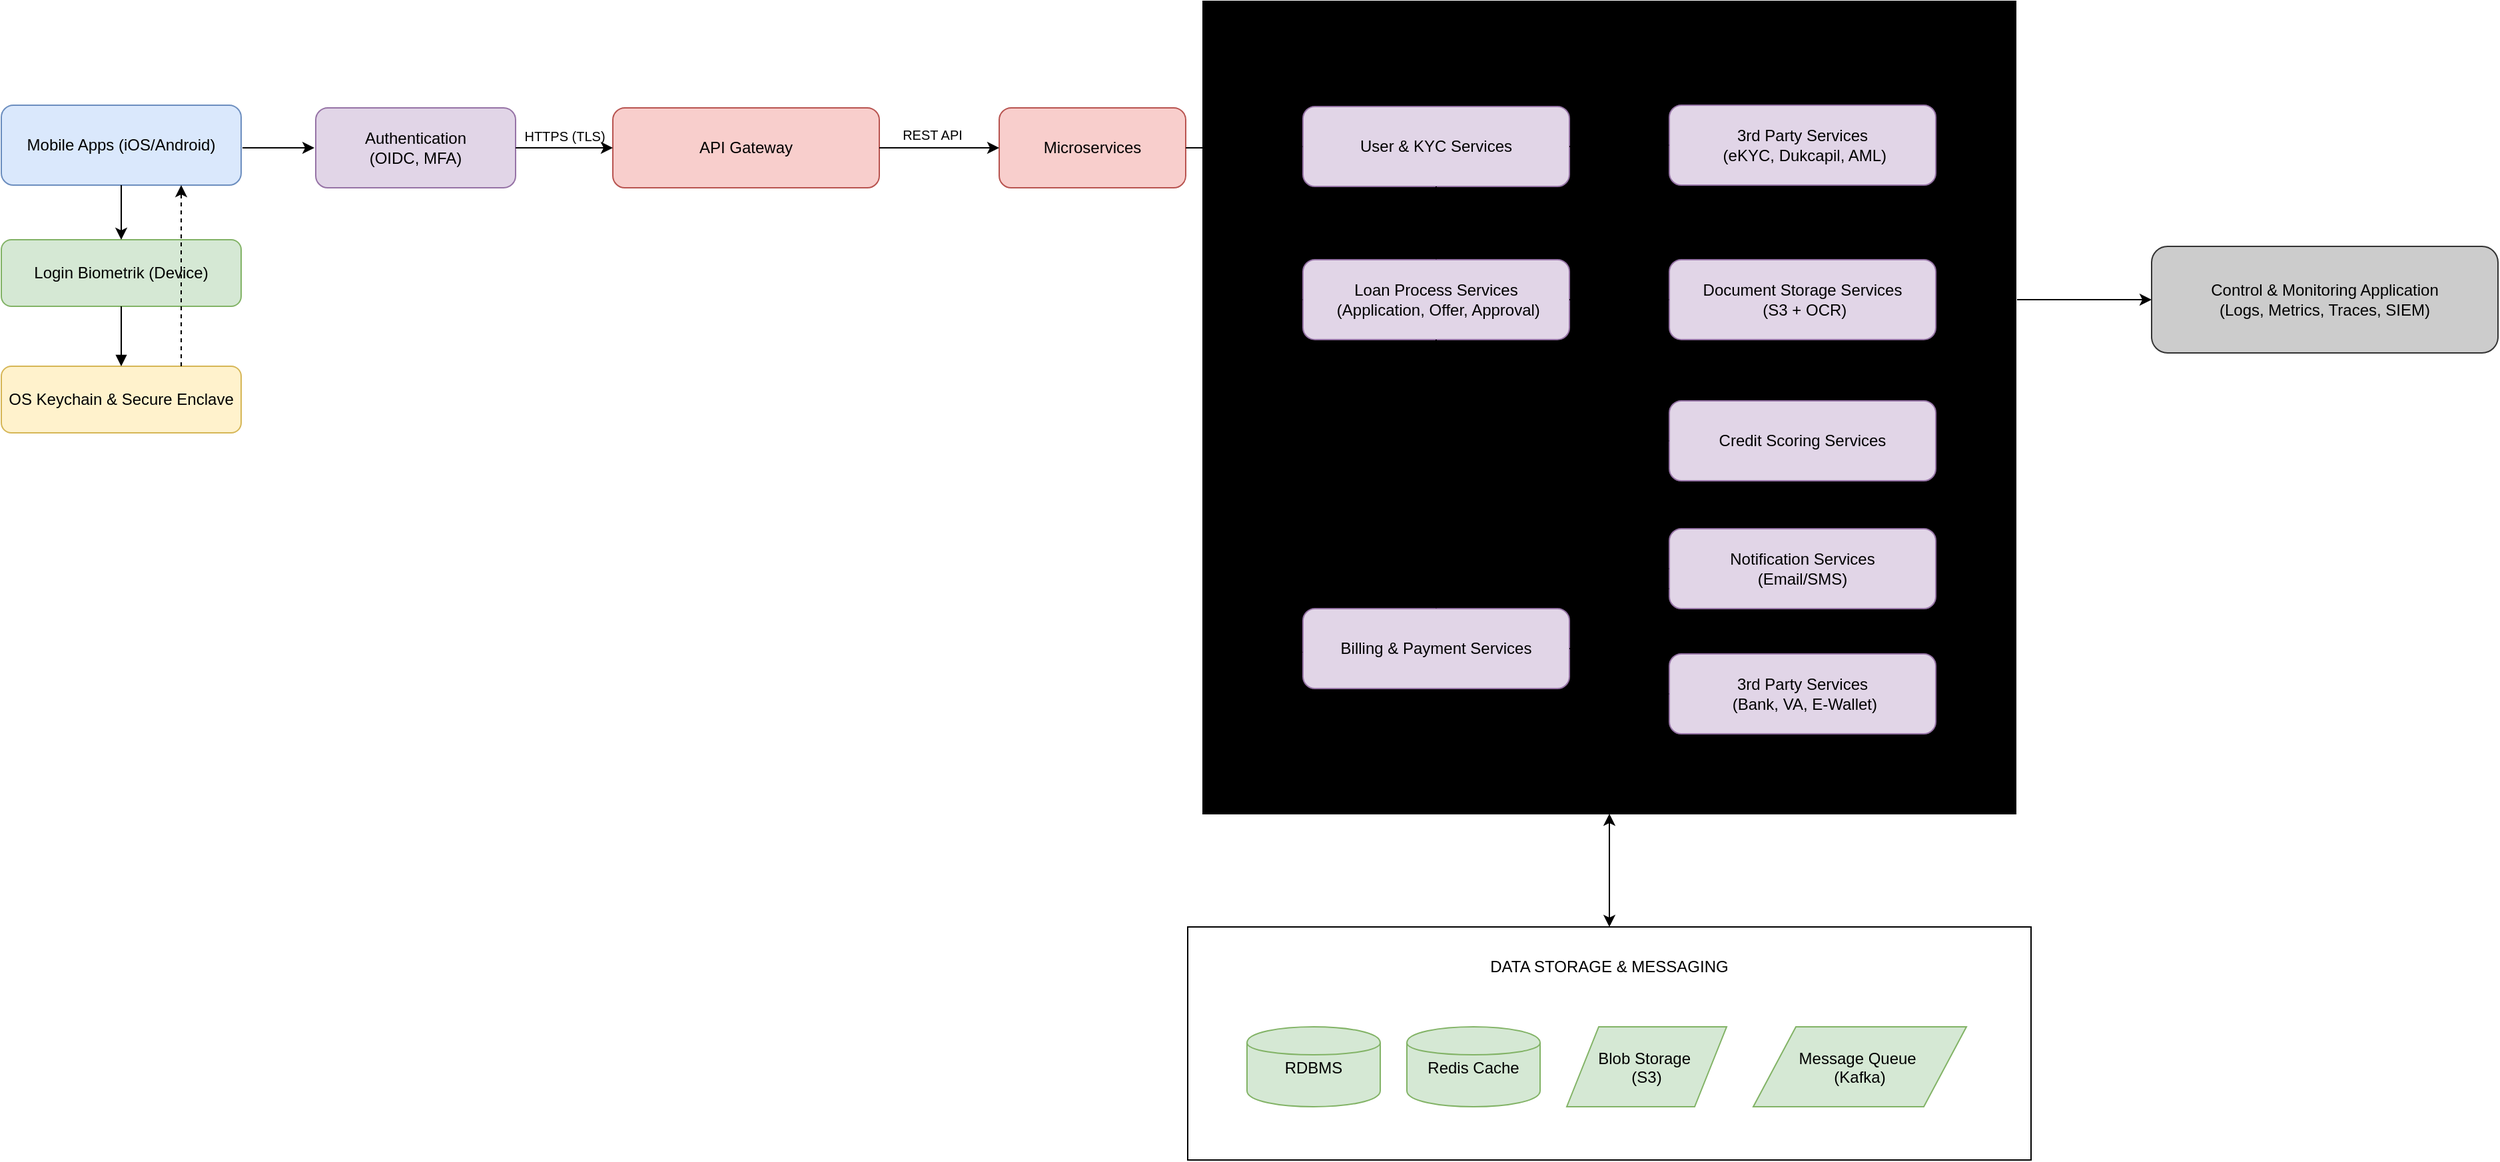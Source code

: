<mxfile version="28.1.1" pages="2">
  <diagram id="PTXYZ" name="High-Level Architecture">
    <mxGraphModel dx="3846" dy="1289" grid="1" gridSize="10" guides="1" tooltips="1" connect="1" arrows="1" fold="1" page="1" pageScale="1" pageWidth="1600" pageHeight="1200" math="0" shadow="0">
      <root>
        <mxCell id="0" />
        <mxCell id="1" parent="0" />
        <mxCell id="D2dvSJBulsznXSkZjUXN-6" value="" style="rounded=0;whiteSpace=wrap;html=1;fillColor=light-dark(#FFFFFF,#707070);" vertex="1" parent="1">
          <mxGeometry x="768.5" y="765" width="633" height="175" as="geometry" />
        </mxCell>
        <mxCell id="7igyXKNayghsl_1RYZRh-17" value="" style="whiteSpace=wrap;html=1;aspect=fixed;strokeColor=light-dark(#000000,#797979);fillColor=light-dark(#000000,#6D6D6D);" vertex="1" parent="1">
          <mxGeometry x="780" y="70" width="610" height="610" as="geometry" />
        </mxCell>
        <mxCell id="mobile" value="Mobile Apps (iOS/Android)" style="shape=rectangle;whiteSpace=wrap;rounded=1;fillColor=#dae8fc;strokeColor=#6c8ebf;" parent="1" vertex="1">
          <mxGeometry x="-122" y="148" width="180" height="60" as="geometry" />
        </mxCell>
        <mxCell id="bio" value="Login Biometrik (Device)" style="shape=rectangle;whiteSpace=wrap;rounded=1;fillColor=#d5e8d4;strokeColor=#82b366;" parent="1" vertex="1">
          <mxGeometry x="-122" y="249" width="180" height="50" as="geometry" />
        </mxCell>
        <mxCell id="keychain" value="OS Keychain &amp; Secure Enclave" style="shape=rectangle;whiteSpace=wrap;rounded=1;fillColor=#fff2cc;strokeColor=#d6b656;" parent="1" vertex="1">
          <mxGeometry x="-122" y="344" width="180" height="50" as="geometry" />
        </mxCell>
        <mxCell id="apigw" value="API Gateway" style="shape=rectangle;whiteSpace=wrap;rounded=1;fillColor=#f8cecc;strokeColor=#b85450;" parent="1" vertex="1">
          <mxGeometry x="337" y="150" width="200" height="60" as="geometry" />
        </mxCell>
        <mxCell id="auth" value="Authentication&#xa;(OIDC, MFA)" style="shape=rectangle;whiteSpace=wrap;rounded=1;fillColor=#e1d5e7;strokeColor=#9673a6;" parent="1" vertex="1">
          <mxGeometry x="114" y="150" width="150" height="60" as="geometry" />
        </mxCell>
        <mxCell id="userkyc" value="User &amp; KYC Services" style="shape=rectangle;whiteSpace=wrap;rounded=1;fillColor=#e1d5e7;strokeColor=#9673a6;" parent="1" vertex="1">
          <mxGeometry x="855" y="149" width="200" height="60" as="geometry" />
        </mxCell>
        <mxCell id="loan" value="Loan Process Services&#xa; (Application, Offer, Approval)" style="shape=rectangle;whiteSpace=wrap;rounded=1;fillColor=#e1d5e7;strokeColor=#9673a6;" parent="1" vertex="1">
          <mxGeometry x="855" y="264" width="200" height="60" as="geometry" />
        </mxCell>
        <mxCell id="billing" value="Billing &amp; Payment Services" style="shape=rectangle;whiteSpace=wrap;rounded=1;fillColor=#e1d5e7;strokeColor=#9673a6;" parent="1" vertex="1">
          <mxGeometry x="855" y="526" width="200" height="60" as="geometry" />
        </mxCell>
        <mxCell id="obs" value="Control &amp; Monitoring Application&#xa;(Logs, Metrics, Traces, SIEM)" style="shape=rectangle;whiteSpace=wrap;rounded=1;fillColor=#cccccc;strokeColor=#333333;" parent="1" vertex="1">
          <mxGeometry x="1492" y="254" width="260" height="80" as="geometry" />
        </mxCell>
        <mxCell id="edge2" style="edgeStyle=elbowEdgeStyle;endArrow=block;rounded=0;" parent="1" source="bio" target="keychain" edge="1">
          <mxGeometry relative="1" as="geometry" />
        </mxCell>
        <mxCell id="Rmtr-ritD28WPV-W0xzt-1" value="" style="endArrow=classic;html=1;rounded=0;entryX=0.75;entryY=1;entryDx=0;entryDy=0;exitX=0.75;exitY=0;exitDx=0;exitDy=0;dashed=1;" edge="1" parent="1" source="keychain" target="mobile">
          <mxGeometry width="50" height="50" relative="1" as="geometry">
            <mxPoint x="178" y="328" as="sourcePoint" />
            <mxPoint x="228" y="278" as="targetPoint" />
          </mxGeometry>
        </mxCell>
        <mxCell id="Rmtr-ritD28WPV-W0xzt-2" value="&lt;font style=&quot;font-size: 10px;&quot;&gt;HTTPS (TLS)&lt;/font&gt;" style="text;strokeColor=none;align=center;fillColor=none;html=1;verticalAlign=middle;whiteSpace=wrap;rounded=0;" vertex="1" parent="1">
          <mxGeometry x="261" y="156" width="80" height="30" as="geometry" />
        </mxCell>
        <mxCell id="Rmtr-ritD28WPV-W0xzt-3" value="Microservices" style="shape=rectangle;whiteSpace=wrap;rounded=1;fillColor=light-dark(#F8CECC,#A08643);strokeColor=light-dark(#b85450, #f3d78c);" vertex="1" parent="1">
          <mxGeometry x="627" y="150" width="140" height="60" as="geometry" />
        </mxCell>
        <mxCell id="Rmtr-ritD28WPV-W0xzt-4" value="" style="endArrow=classic;html=1;rounded=0;entryX=0;entryY=0.5;entryDx=0;entryDy=0;" edge="1" parent="1">
          <mxGeometry width="50" height="50" relative="1" as="geometry">
            <mxPoint x="537" y="180" as="sourcePoint" />
            <mxPoint x="627.0" y="180" as="targetPoint" />
          </mxGeometry>
        </mxCell>
        <mxCell id="Rmtr-ritD28WPV-W0xzt-5" value="&lt;font style=&quot;font-size: 10px;&quot;&gt;REST API&lt;/font&gt;" style="text;strokeColor=none;align=center;fillColor=none;html=1;verticalAlign=middle;whiteSpace=wrap;rounded=0;" vertex="1" parent="1">
          <mxGeometry x="537" y="155" width="80" height="30" as="geometry" />
        </mxCell>
        <mxCell id="Rmtr-ritD28WPV-W0xzt-9" value="" style="endArrow=classic;html=1;rounded=0;exitX=0.5;exitY=1;exitDx=0;exitDy=0;" edge="1" parent="1" source="mobile" target="bio">
          <mxGeometry width="50" height="50" relative="1" as="geometry">
            <mxPoint x="398" y="418" as="sourcePoint" />
            <mxPoint x="448" y="368" as="targetPoint" />
          </mxGeometry>
        </mxCell>
        <mxCell id="Rmtr-ritD28WPV-W0xzt-10" value="" style="endArrow=classic;html=1;rounded=0;entryX=0;entryY=0.5;entryDx=0;entryDy=0;" edge="1" parent="1">
          <mxGeometry width="50" height="50" relative="1" as="geometry">
            <mxPoint x="59" y="180" as="sourcePoint" />
            <mxPoint x="113" y="180" as="targetPoint" />
          </mxGeometry>
        </mxCell>
        <mxCell id="Rmtr-ritD28WPV-W0xzt-11" value="" style="endArrow=classic;html=1;rounded=0;exitX=1;exitY=0.5;exitDx=0;exitDy=0;entryX=0;entryY=0.5;entryDx=0;entryDy=0;" edge="1" parent="1" source="auth" target="apigw">
          <mxGeometry width="50" height="50" relative="1" as="geometry">
            <mxPoint x="270" y="370" as="sourcePoint" />
            <mxPoint x="420" y="370" as="targetPoint" />
          </mxGeometry>
        </mxCell>
        <mxCell id="Rmtr-ritD28WPV-W0xzt-13" value="" style="endArrow=classic;html=1;rounded=0;exitX=0.5;exitY=1;exitDx=0;exitDy=0;" edge="1" parent="1" source="userkyc" target="loan">
          <mxGeometry width="50" height="50" relative="1" as="geometry">
            <mxPoint x="950" y="210" as="sourcePoint" />
            <mxPoint x="680" y="530" as="targetPoint" />
          </mxGeometry>
        </mxCell>
        <mxCell id="Rmtr-ritD28WPV-W0xzt-14" value="" style="endArrow=classic;html=1;rounded=0;exitX=0.5;exitY=1;exitDx=0;exitDy=0;" edge="1" parent="1" source="loan" target="billing">
          <mxGeometry width="50" height="50" relative="1" as="geometry">
            <mxPoint x="960" y="326" as="sourcePoint" />
            <mxPoint x="760" y="476" as="targetPoint" />
          </mxGeometry>
        </mxCell>
        <mxCell id="Rmtr-ritD28WPV-W0xzt-15" value="3rd Party Services&#xa; (eKYC, Dukcapil, AML)" style="shape=rectangle;whiteSpace=wrap;rounded=1;fillColor=light-dark(#e1d5e7, #6bb3ff);strokeColor=light-dark(#9673a6, #9fb2fe);" vertex="1" parent="1">
          <mxGeometry x="1130" y="148" width="200" height="60" as="geometry" />
        </mxCell>
        <mxCell id="Rmtr-ritD28WPV-W0xzt-16" value="Document Storage Services&#xa; (S3 + OCR)" style="shape=rectangle;whiteSpace=wrap;rounded=1;fillColor=light-dark(#e1d5e7, #6bb3ff);strokeColor=light-dark(#9673a6, #9fb2fe);" vertex="1" parent="1">
          <mxGeometry x="1130" y="264" width="200" height="60" as="geometry" />
        </mxCell>
        <mxCell id="Rmtr-ritD28WPV-W0xzt-17" value="Credit Scoring Services" style="shape=rectangle;whiteSpace=wrap;rounded=1;fillColor=light-dark(#e1d5e7, #6bb3ff);strokeColor=light-dark(#9673a6, #9fb2fe);" vertex="1" parent="1">
          <mxGeometry x="1130" y="370" width="200" height="60" as="geometry" />
        </mxCell>
        <mxCell id="Rmtr-ritD28WPV-W0xzt-18" value="Notification Services&#xa;(Email/SMS)" style="shape=rectangle;whiteSpace=wrap;rounded=1;fillColor=light-dark(#e1d5e7, #6bb3ff);strokeColor=light-dark(#9673a6, #9fb2fe);" vertex="1" parent="1">
          <mxGeometry x="1130" y="466" width="200" height="60" as="geometry" />
        </mxCell>
        <mxCell id="7igyXKNayghsl_1RYZRh-1" value="3rd Party Services&#xa; (Bank, VA, E-Wallet)" style="shape=rectangle;whiteSpace=wrap;rounded=1;fillColor=light-dark(#e1d5e7, #6bb3ff);strokeColor=light-dark(#9673a6, #9fb2fe);" vertex="1" parent="1">
          <mxGeometry x="1130" y="560" width="200" height="60" as="geometry" />
        </mxCell>
        <mxCell id="7igyXKNayghsl_1RYZRh-3" value="" style="endArrow=none;html=1;rounded=0;" edge="1" parent="1">
          <mxGeometry width="50" height="50" relative="1" as="geometry">
            <mxPoint x="800" y="560" as="sourcePoint" />
            <mxPoint x="800" y="180" as="targetPoint" />
          </mxGeometry>
        </mxCell>
        <mxCell id="7igyXKNayghsl_1RYZRh-4" value="" style="endArrow=classic;html=1;rounded=0;entryX=0;entryY=0.5;entryDx=0;entryDy=0;" edge="1" parent="1" target="userkyc">
          <mxGeometry width="50" height="50" relative="1" as="geometry">
            <mxPoint x="800" y="180" as="sourcePoint" />
            <mxPoint x="1160" y="450" as="targetPoint" />
          </mxGeometry>
        </mxCell>
        <mxCell id="7igyXKNayghsl_1RYZRh-5" value="" style="endArrow=classic;html=1;rounded=0;entryX=0;entryY=0.5;entryDx=0;entryDy=0;" edge="1" parent="1" target="loan">
          <mxGeometry width="50" height="50" relative="1" as="geometry">
            <mxPoint x="800" y="294" as="sourcePoint" />
            <mxPoint x="1160" y="450" as="targetPoint" />
          </mxGeometry>
        </mxCell>
        <mxCell id="7igyXKNayghsl_1RYZRh-6" value="" style="endArrow=classic;html=1;rounded=0;" edge="1" parent="1" target="billing">
          <mxGeometry width="50" height="50" relative="1" as="geometry">
            <mxPoint x="800" y="560" as="sourcePoint" />
            <mxPoint x="1160" y="450" as="targetPoint" />
          </mxGeometry>
        </mxCell>
        <mxCell id="7igyXKNayghsl_1RYZRh-7" value="" style="endArrow=none;html=1;rounded=0;exitX=1;exitY=0.5;exitDx=0;exitDy=0;endFill=0;" edge="1" parent="1" source="Rmtr-ritD28WPV-W0xzt-3">
          <mxGeometry width="50" height="50" relative="1" as="geometry">
            <mxPoint x="1110" y="500" as="sourcePoint" />
            <mxPoint x="800" y="180" as="targetPoint" />
          </mxGeometry>
        </mxCell>
        <mxCell id="7igyXKNayghsl_1RYZRh-8" value="" style="endArrow=classic;html=1;rounded=0;exitX=1;exitY=0.5;exitDx=0;exitDy=0;entryX=0;entryY=0.5;entryDx=0;entryDy=0;dashed=1;" edge="1" parent="1" source="userkyc" target="Rmtr-ritD28WPV-W0xzt-15">
          <mxGeometry width="50" height="50" relative="1" as="geometry">
            <mxPoint x="1110" y="500" as="sourcePoint" />
            <mxPoint x="1160" y="450" as="targetPoint" />
          </mxGeometry>
        </mxCell>
        <mxCell id="7igyXKNayghsl_1RYZRh-12" value="" style="endArrow=classic;html=1;rounded=0;exitX=1;exitY=0.5;exitDx=0;exitDy=0;entryX=0;entryY=0.5;entryDx=0;entryDy=0;dashed=1;" edge="1" parent="1" source="loan" target="Rmtr-ritD28WPV-W0xzt-18">
          <mxGeometry width="50" height="50" relative="1" as="geometry">
            <mxPoint x="1110" y="500" as="sourcePoint" />
            <mxPoint x="1160" y="450" as="targetPoint" />
            <Array as="points">
              <mxPoint x="1080" y="294" />
              <mxPoint x="1080" y="496" />
            </Array>
          </mxGeometry>
        </mxCell>
        <mxCell id="7igyXKNayghsl_1RYZRh-13" value="" style="endArrow=classic;html=1;rounded=0;entryX=0;entryY=0.5;entryDx=0;entryDy=0;dashed=1;" edge="1" parent="1" target="Rmtr-ritD28WPV-W0xzt-16">
          <mxGeometry width="50" height="50" relative="1" as="geometry">
            <mxPoint x="1080" y="294" as="sourcePoint" />
            <mxPoint x="1160" y="450" as="targetPoint" />
          </mxGeometry>
        </mxCell>
        <mxCell id="7igyXKNayghsl_1RYZRh-14" value="" style="endArrow=classic;html=1;rounded=0;entryX=0;entryY=0.5;entryDx=0;entryDy=0;dashed=1;" edge="1" parent="1" target="Rmtr-ritD28WPV-W0xzt-17">
          <mxGeometry width="50" height="50" relative="1" as="geometry">
            <mxPoint x="1080" y="400" as="sourcePoint" />
            <mxPoint x="1160" y="450" as="targetPoint" />
          </mxGeometry>
        </mxCell>
        <mxCell id="7igyXKNayghsl_1RYZRh-15" value="" style="endArrow=classic;html=1;rounded=0;exitX=1;exitY=0.5;exitDx=0;exitDy=0;entryX=0;entryY=0.75;entryDx=0;entryDy=0;dashed=1;" edge="1" parent="1" source="billing" target="Rmtr-ritD28WPV-W0xzt-18">
          <mxGeometry width="50" height="50" relative="1" as="geometry">
            <mxPoint x="1110" y="500" as="sourcePoint" />
            <mxPoint x="1160" y="450" as="targetPoint" />
            <Array as="points">
              <mxPoint x="1080" y="556" />
              <mxPoint x="1080" y="511" />
            </Array>
          </mxGeometry>
        </mxCell>
        <mxCell id="7igyXKNayghsl_1RYZRh-16" value="" style="endArrow=classic;html=1;rounded=0;entryX=0;entryY=0.5;entryDx=0;entryDy=0;dashed=1;" edge="1" parent="1" target="7igyXKNayghsl_1RYZRh-1">
          <mxGeometry width="50" height="50" relative="1" as="geometry">
            <mxPoint x="1080" y="560" as="sourcePoint" />
            <mxPoint x="1160" y="450" as="targetPoint" />
            <Array as="points">
              <mxPoint x="1080" y="590" />
            </Array>
          </mxGeometry>
        </mxCell>
        <mxCell id="7igyXKNayghsl_1RYZRh-18" value="&lt;font style=&quot;font-size: 10px;&quot;&gt;&lt;b&gt;SERVICES&lt;/b&gt;&lt;/font&gt;" style="text;strokeColor=none;align=center;fillColor=none;html=1;verticalAlign=middle;whiteSpace=wrap;rounded=0;" vertex="1" parent="1">
          <mxGeometry x="1045" y="80" width="80" height="30" as="geometry" />
        </mxCell>
        <mxCell id="7igyXKNayghsl_1RYZRh-19" value="" style="endArrow=classic;html=1;rounded=0;entryX=0;entryY=0.5;entryDx=0;entryDy=0;" edge="1" parent="1">
          <mxGeometry width="50" height="50" relative="1" as="geometry">
            <mxPoint x="1391" y="294" as="sourcePoint" />
            <mxPoint x="1492" y="294" as="targetPoint" />
          </mxGeometry>
        </mxCell>
        <mxCell id="D2dvSJBulsznXSkZjUXN-1" value="RDBMS" style="shape=cylinder;fillColor=#d5e8d4;strokeColor=#82b366;" vertex="1" parent="1">
          <mxGeometry x="813" y="840" width="100" height="60" as="geometry" />
        </mxCell>
        <mxCell id="D2dvSJBulsznXSkZjUXN-2" value="Redis Cache" style="shape=cylinder;fillColor=#d5e8d4;strokeColor=#82b366;" vertex="1" parent="1">
          <mxGeometry x="933" y="840" width="100" height="60" as="geometry" />
        </mxCell>
        <mxCell id="D2dvSJBulsznXSkZjUXN-3" value="Blob Storage &#xa;(S3)" style="shape=parallelogram;fillColor=#d5e8d4;strokeColor=#82b366;" vertex="1" parent="1">
          <mxGeometry x="1053" y="840" width="120" height="60" as="geometry" />
        </mxCell>
        <mxCell id="D2dvSJBulsznXSkZjUXN-4" value="Message Queue &#xa;(Kafka)" style="shape=parallelogram;fillColor=#d5e8d4;strokeColor=#82b366;" vertex="1" parent="1">
          <mxGeometry x="1193" y="840" width="160" height="60" as="geometry" />
        </mxCell>
        <mxCell id="D2dvSJBulsznXSkZjUXN-8" value="DATA STORAGE &amp;amp; MESSAGING" style="text;strokeColor=none;align=center;fillColor=none;html=1;verticalAlign=middle;whiteSpace=wrap;rounded=0;" vertex="1" parent="1">
          <mxGeometry x="985" y="780" width="200" height="30" as="geometry" />
        </mxCell>
        <mxCell id="D2dvSJBulsznXSkZjUXN-9" value="" style="endArrow=classic;startArrow=classic;html=1;rounded=0;entryX=0.5;entryY=1;entryDx=0;entryDy=0;exitX=0.5;exitY=0;exitDx=0;exitDy=0;" edge="1" parent="1" source="D2dvSJBulsznXSkZjUXN-6" target="7igyXKNayghsl_1RYZRh-17">
          <mxGeometry width="50" height="50" relative="1" as="geometry">
            <mxPoint x="770" y="740" as="sourcePoint" />
            <mxPoint x="820" y="690" as="targetPoint" />
          </mxGeometry>
        </mxCell>
      </root>
    </mxGraphModel>
  </diagram>
  <diagram id="KwAnYlEbRlC4kOHfBQF8" name="Page-2">
    <mxGraphModel dx="786" dy="451" grid="1" gridSize="10" guides="1" tooltips="1" connect="1" arrows="1" fold="1" page="1" pageScale="1" pageWidth="827" pageHeight="1169" math="0" shadow="0">
      <root>
        <mxCell id="0" />
        <mxCell id="1" parent="0" />
      </root>
    </mxGraphModel>
  </diagram>
</mxfile>
